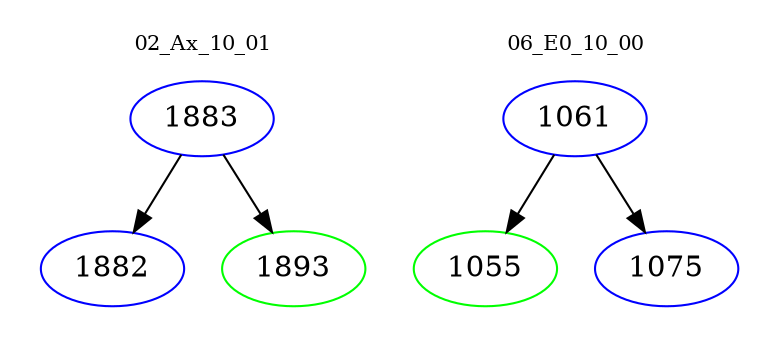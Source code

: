 digraph{
subgraph cluster_0 {
color = white
label = "02_Ax_10_01";
fontsize=10;
T0_1883 [label="1883", color="blue"]
T0_1883 -> T0_1882 [color="black"]
T0_1882 [label="1882", color="blue"]
T0_1883 -> T0_1893 [color="black"]
T0_1893 [label="1893", color="green"]
}
subgraph cluster_1 {
color = white
label = "06_E0_10_00";
fontsize=10;
T1_1061 [label="1061", color="blue"]
T1_1061 -> T1_1055 [color="black"]
T1_1055 [label="1055", color="green"]
T1_1061 -> T1_1075 [color="black"]
T1_1075 [label="1075", color="blue"]
}
}

